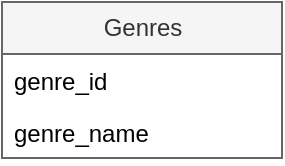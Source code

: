<mxfile version="21.3.5" type="github">
  <diagram name="Страница 1" id="cOnGo78XCD4ltMvT6wue">
    <mxGraphModel dx="954" dy="529" grid="1" gridSize="10" guides="1" tooltips="1" connect="1" arrows="1" fold="1" page="1" pageScale="1" pageWidth="827" pageHeight="1169" math="0" shadow="0">
      <root>
        <mxCell id="0" />
        <mxCell id="1" parent="0" />
        <mxCell id="0Jo99m4Nly2jD9NDSVYK-1" value="Genres" style="swimlane;fontStyle=0;childLayout=stackLayout;horizontal=1;startSize=26;fillColor=#f5f5f5;horizontalStack=0;resizeParent=1;resizeParentMax=0;resizeLast=0;collapsible=1;marginBottom=0;html=1;fontColor=#333333;strokeColor=#666666;" vertex="1" parent="1">
          <mxGeometry x="40" y="50" width="140" height="78" as="geometry" />
        </mxCell>
        <mxCell id="0Jo99m4Nly2jD9NDSVYK-2" value="genre_id&lt;br&gt;" style="text;strokeColor=none;fillColor=none;align=left;verticalAlign=top;spacingLeft=4;spacingRight=4;overflow=hidden;rotatable=0;points=[[0,0.5],[1,0.5]];portConstraint=eastwest;whiteSpace=wrap;html=1;" vertex="1" parent="0Jo99m4Nly2jD9NDSVYK-1">
          <mxGeometry y="26" width="140" height="26" as="geometry" />
        </mxCell>
        <mxCell id="0Jo99m4Nly2jD9NDSVYK-3" value="genre_name" style="text;strokeColor=none;fillColor=none;align=left;verticalAlign=top;spacingLeft=4;spacingRight=4;overflow=hidden;rotatable=0;points=[[0,0.5],[1,0.5]];portConstraint=eastwest;whiteSpace=wrap;html=1;" vertex="1" parent="0Jo99m4Nly2jD9NDSVYK-1">
          <mxGeometry y="52" width="140" height="26" as="geometry" />
        </mxCell>
      </root>
    </mxGraphModel>
  </diagram>
</mxfile>
